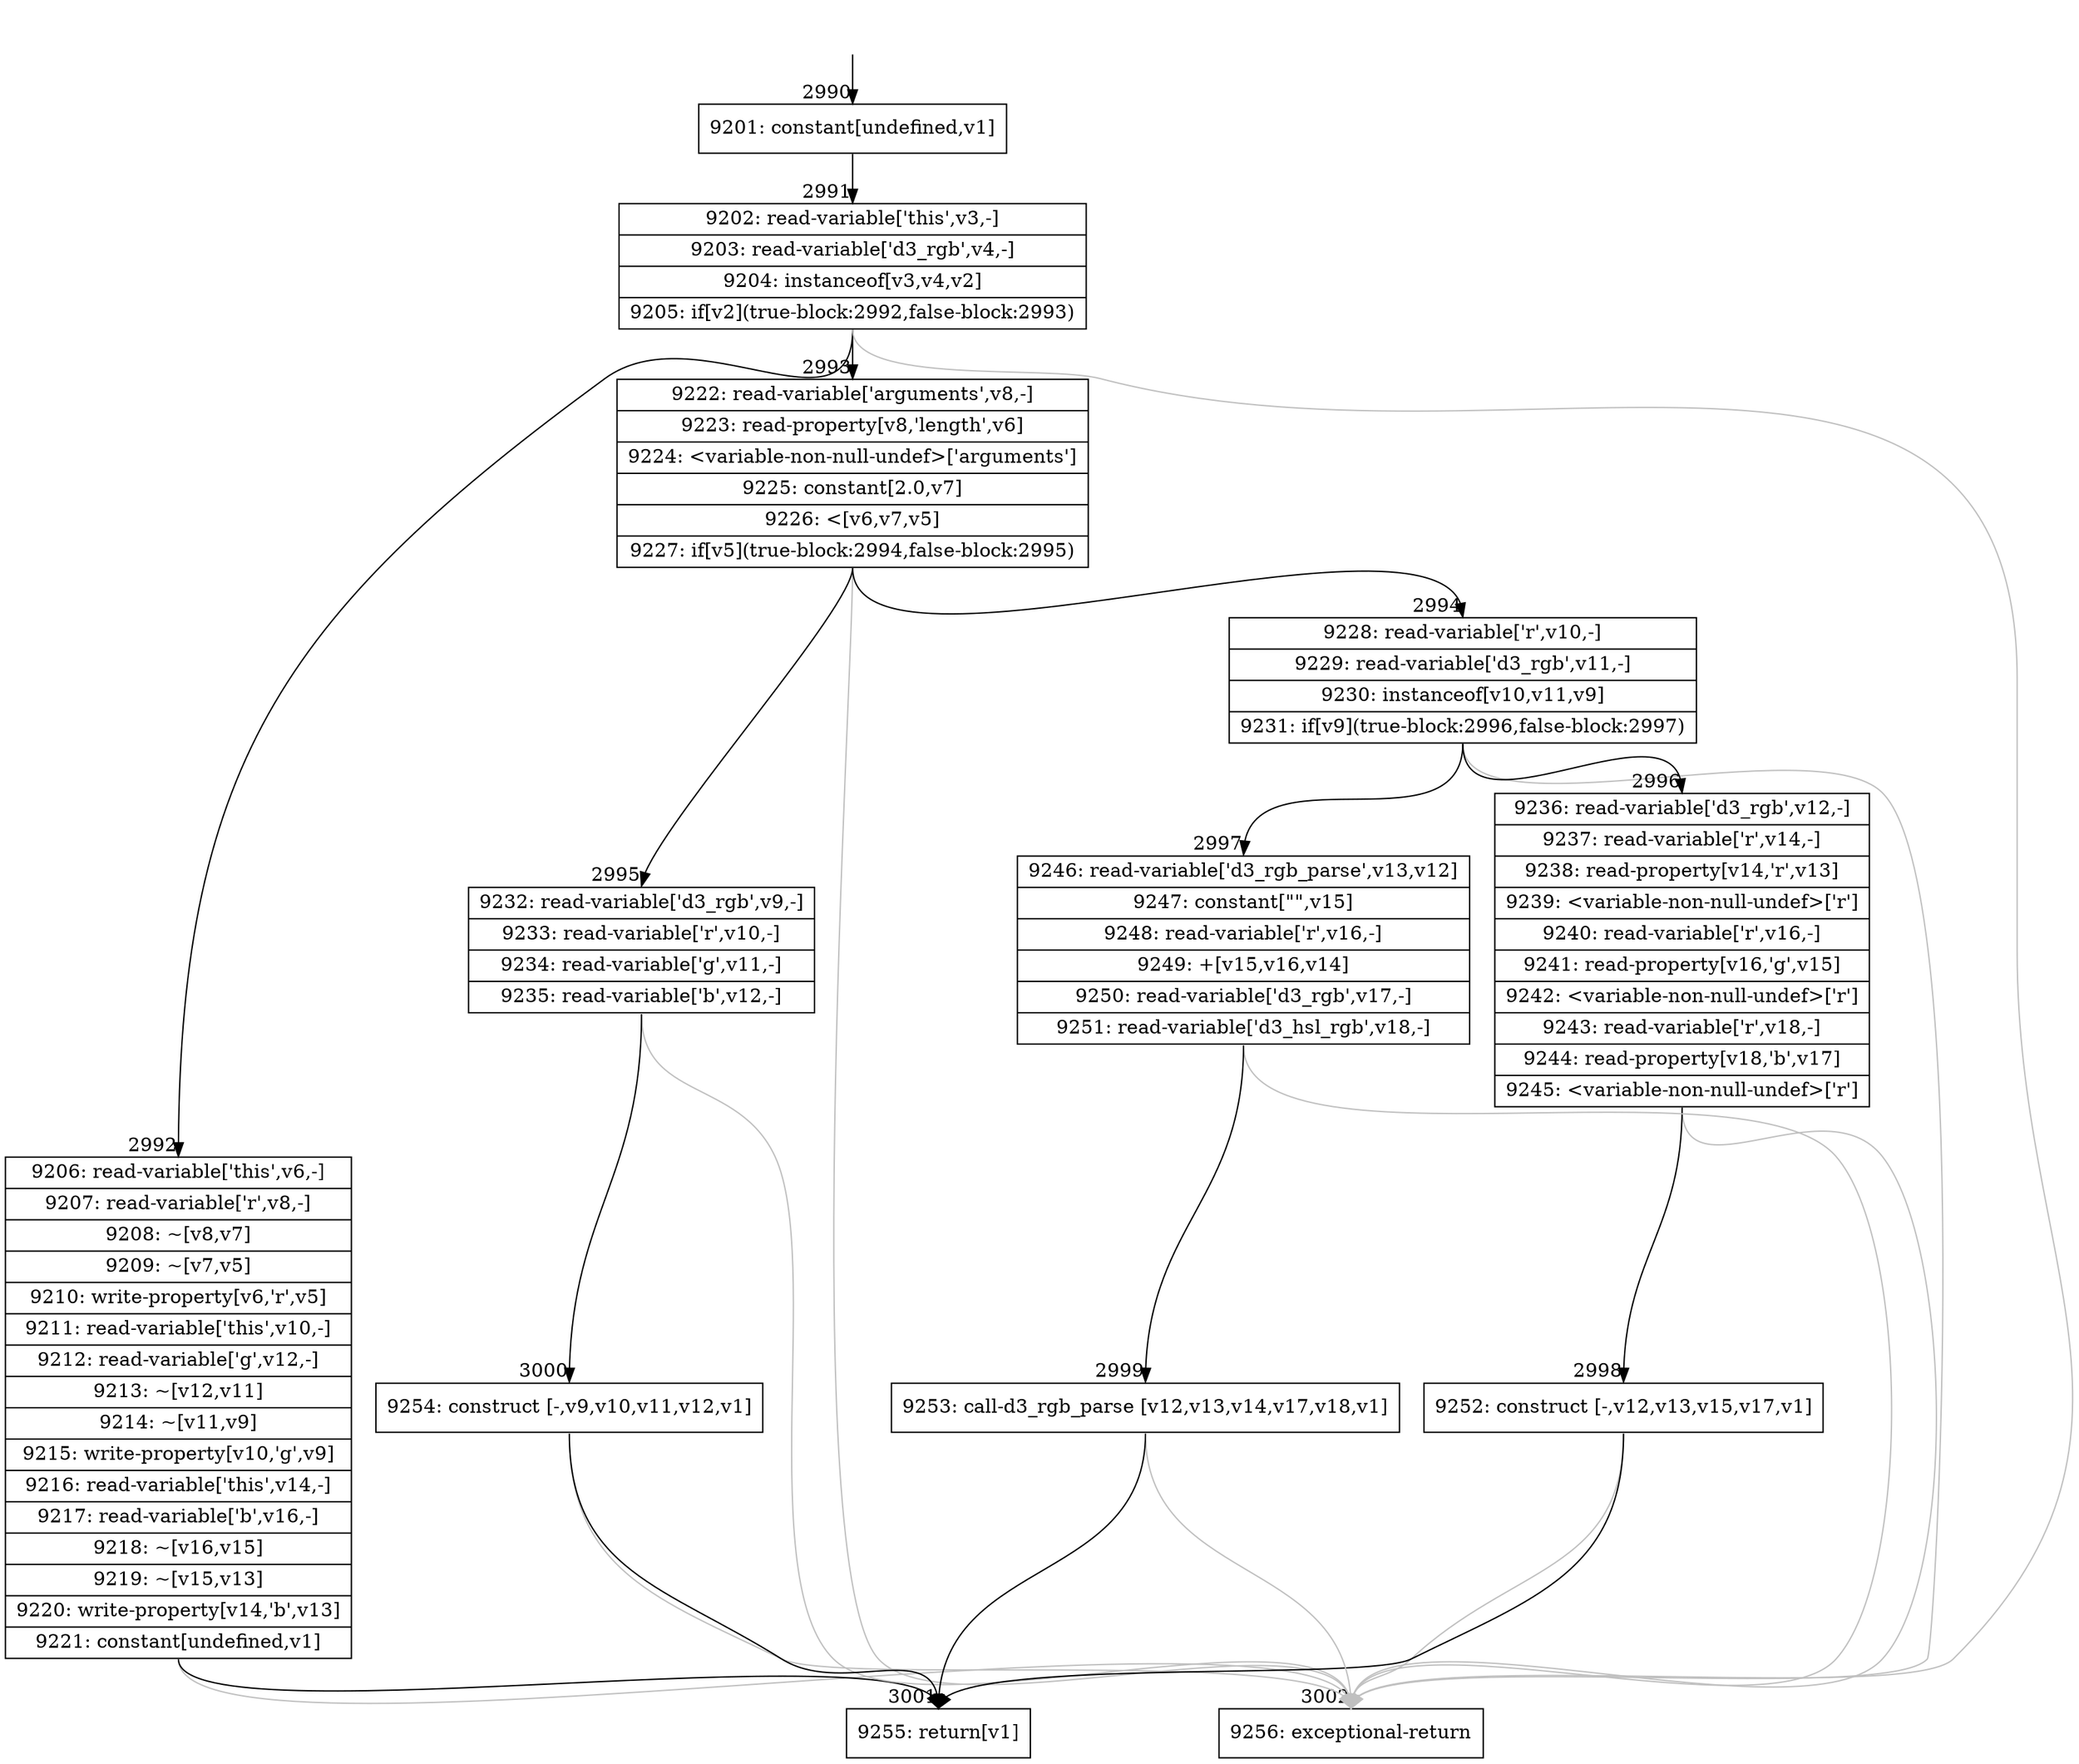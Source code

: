 digraph {
rankdir="TD"
BB_entry282[shape=none,label=""];
BB_entry282 -> BB2990 [tailport=s, headport=n, headlabel="    2990"]
BB2990 [shape=record label="{9201: constant[undefined,v1]}" ] 
BB2990 -> BB2991 [tailport=s, headport=n, headlabel="      2991"]
BB2991 [shape=record label="{9202: read-variable['this',v3,-]|9203: read-variable['d3_rgb',v4,-]|9204: instanceof[v3,v4,v2]|9205: if[v2](true-block:2992,false-block:2993)}" ] 
BB2991 -> BB2992 [tailport=s, headport=n, headlabel="      2992"]
BB2991 -> BB2993 [tailport=s, headport=n, headlabel="      2993"]
BB2991 -> BB3002 [tailport=s, headport=n, color=gray, headlabel="      3002"]
BB2992 [shape=record label="{9206: read-variable['this',v6,-]|9207: read-variable['r',v8,-]|9208: ~[v8,v7]|9209: ~[v7,v5]|9210: write-property[v6,'r',v5]|9211: read-variable['this',v10,-]|9212: read-variable['g',v12,-]|9213: ~[v12,v11]|9214: ~[v11,v9]|9215: write-property[v10,'g',v9]|9216: read-variable['this',v14,-]|9217: read-variable['b',v16,-]|9218: ~[v16,v15]|9219: ~[v15,v13]|9220: write-property[v14,'b',v13]|9221: constant[undefined,v1]}" ] 
BB2992 -> BB3001 [tailport=s, headport=n, headlabel="      3001"]
BB2992 -> BB3002 [tailport=s, headport=n, color=gray]
BB2993 [shape=record label="{9222: read-variable['arguments',v8,-]|9223: read-property[v8,'length',v6]|9224: \<variable-non-null-undef\>['arguments']|9225: constant[2.0,v7]|9226: \<[v6,v7,v5]|9227: if[v5](true-block:2994,false-block:2995)}" ] 
BB2993 -> BB2994 [tailport=s, headport=n, headlabel="      2994"]
BB2993 -> BB2995 [tailport=s, headport=n, headlabel="      2995"]
BB2993 -> BB3002 [tailport=s, headport=n, color=gray]
BB2994 [shape=record label="{9228: read-variable['r',v10,-]|9229: read-variable['d3_rgb',v11,-]|9230: instanceof[v10,v11,v9]|9231: if[v9](true-block:2996,false-block:2997)}" ] 
BB2994 -> BB2996 [tailport=s, headport=n, headlabel="      2996"]
BB2994 -> BB2997 [tailport=s, headport=n, headlabel="      2997"]
BB2994 -> BB3002 [tailport=s, headport=n, color=gray]
BB2995 [shape=record label="{9232: read-variable['d3_rgb',v9,-]|9233: read-variable['r',v10,-]|9234: read-variable['g',v11,-]|9235: read-variable['b',v12,-]}" ] 
BB2995 -> BB3000 [tailport=s, headport=n, headlabel="      3000"]
BB2995 -> BB3002 [tailport=s, headport=n, color=gray]
BB2996 [shape=record label="{9236: read-variable['d3_rgb',v12,-]|9237: read-variable['r',v14,-]|9238: read-property[v14,'r',v13]|9239: \<variable-non-null-undef\>['r']|9240: read-variable['r',v16,-]|9241: read-property[v16,'g',v15]|9242: \<variable-non-null-undef\>['r']|9243: read-variable['r',v18,-]|9244: read-property[v18,'b',v17]|9245: \<variable-non-null-undef\>['r']}" ] 
BB2996 -> BB2998 [tailport=s, headport=n, headlabel="      2998"]
BB2996 -> BB3002 [tailport=s, headport=n, color=gray]
BB2997 [shape=record label="{9246: read-variable['d3_rgb_parse',v13,v12]|9247: constant[\"\",v15]|9248: read-variable['r',v16,-]|9249: +[v15,v16,v14]|9250: read-variable['d3_rgb',v17,-]|9251: read-variable['d3_hsl_rgb',v18,-]}" ] 
BB2997 -> BB2999 [tailport=s, headport=n, headlabel="      2999"]
BB2997 -> BB3002 [tailport=s, headport=n, color=gray]
BB2998 [shape=record label="{9252: construct [-,v12,v13,v15,v17,v1]}" ] 
BB2998 -> BB3001 [tailport=s, headport=n]
BB2998 -> BB3002 [tailport=s, headport=n, color=gray]
BB2999 [shape=record label="{9253: call-d3_rgb_parse [v12,v13,v14,v17,v18,v1]}" ] 
BB2999 -> BB3001 [tailport=s, headport=n]
BB2999 -> BB3002 [tailport=s, headport=n, color=gray]
BB3000 [shape=record label="{9254: construct [-,v9,v10,v11,v12,v1]}" ] 
BB3000 -> BB3001 [tailport=s, headport=n]
BB3000 -> BB3002 [tailport=s, headport=n, color=gray]
BB3001 [shape=record label="{9255: return[v1]}" ] 
BB3002 [shape=record label="{9256: exceptional-return}" ] 
//#$~ 1670
}
